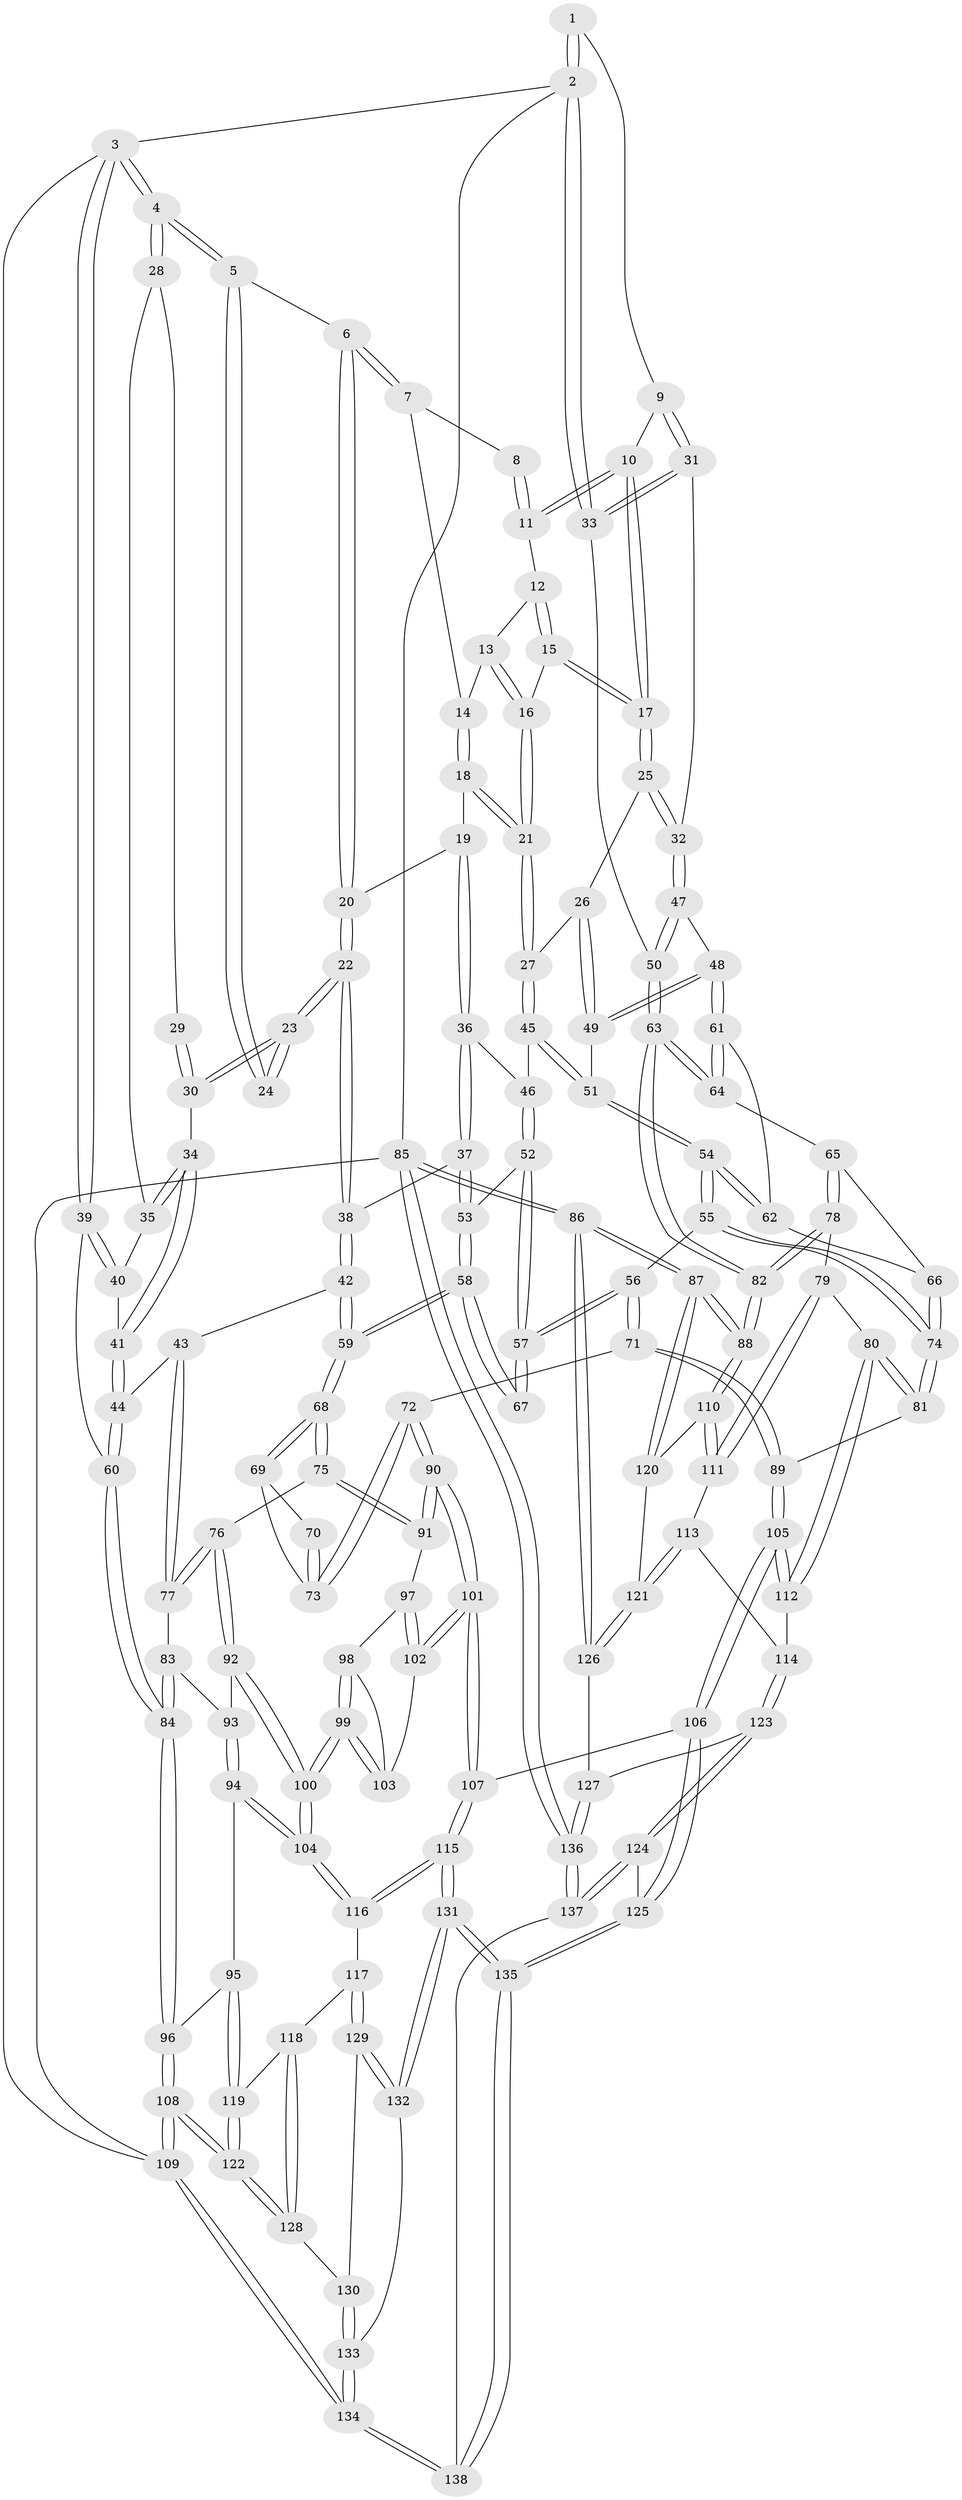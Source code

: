 // coarse degree distribution, {3: 0.14634146341463414, 13: 0.012195121951219513, 5: 0.3170731707317073, 4: 0.4024390243902439, 6: 0.10975609756097561, 1: 0.012195121951219513}
// Generated by graph-tools (version 1.1) at 2025/21/03/04/25 18:21:28]
// undirected, 138 vertices, 342 edges
graph export_dot {
graph [start="1"]
  node [color=gray90,style=filled];
  1 [pos="+0.8467579188723815+0"];
  2 [pos="+1+0"];
  3 [pos="+0+0"];
  4 [pos="+0+0"];
  5 [pos="+0.3265431158496327+0"];
  6 [pos="+0.4507577798002155+0"];
  7 [pos="+0.7092057136168968+0"];
  8 [pos="+0.8091853523824766+0"];
  9 [pos="+0.9366690643889231+0.07453385708183327"];
  10 [pos="+0.8838418115393721+0.09046544227800855"];
  11 [pos="+0.8614321303471844+0.06698748921551739"];
  12 [pos="+0.8135548359684349+0.04752616313924361"];
  13 [pos="+0.7714300827748428+0.0005574843403993163"];
  14 [pos="+0.7179240561324968+0"];
  15 [pos="+0.827614924012276+0.10358425548077507"];
  16 [pos="+0.802881888418451+0.1015589461115014"];
  17 [pos="+0.8529808935453402+0.11981218590794143"];
  18 [pos="+0.6856671097034885+0.1374621282409647"];
  19 [pos="+0.5555294554941964+0.09938120620557371"];
  20 [pos="+0.4492180652732741+0"];
  21 [pos="+0.6895808459095425+0.14882583345308267"];
  22 [pos="+0.3501207498896639+0.22042908124410762"];
  23 [pos="+0.27034301370415403+0.1698750045458606"];
  24 [pos="+0.2195448198986476+0.06900035654200155"];
  25 [pos="+0.8399423551839879+0.19373815210713355"];
  26 [pos="+0.7492969603431383+0.20303492172954266"];
  27 [pos="+0.695816333002926+0.18775054415415457"];
  28 [pos="+0.08040619631850181+0.054497543832419885"];
  29 [pos="+0.12439922168045897+0.06390353837699222"];
  30 [pos="+0.18238882245255122+0.1781767494542602"];
  31 [pos="+1+0.12934040172640196"];
  32 [pos="+0.8898841841394703+0.2245665868977723"];
  33 [pos="+1+0.14309758243501297"];
  34 [pos="+0.16115088478750866+0.18404291721353944"];
  35 [pos="+0.07531777630057361+0.10748180594544268"];
  36 [pos="+0.5128552612815592+0.2110364525725217"];
  37 [pos="+0.4282705493617792+0.24390032875780204"];
  38 [pos="+0.3507899791299819+0.22246837778831072"];
  39 [pos="+0+0.16494633584495266"];
  40 [pos="+0.05083667568436371+0.14971919086908372"];
  41 [pos="+0.0687024614861218+0.2858979155027673"];
  42 [pos="+0.3298548085463279+0.26160132968526345"];
  43 [pos="+0.12900855369063127+0.375160950003205"];
  44 [pos="+0.047721139601042795+0.35546218020723974"];
  45 [pos="+0.6726897142162012+0.2174629163973123"];
  46 [pos="+0.6490358604352962+0.22969758134706159"];
  47 [pos="+0.9026376199844841+0.29134760353712846"];
  48 [pos="+0.8851777209671828+0.34737266399941036"];
  49 [pos="+0.7924628690216439+0.3005237118809675"];
  50 [pos="+1+0.23895628268520258"];
  51 [pos="+0.7217103424376176+0.3549140700613725"];
  52 [pos="+0.5680633072602181+0.3842956345892234"];
  53 [pos="+0.5127327229948295+0.3478124848616112"];
  54 [pos="+0.7160486784818192+0.44438352823477284"];
  55 [pos="+0.7127594714763643+0.449587132508326"];
  56 [pos="+0.6298314823395142+0.45318864939147313"];
  57 [pos="+0.5748772444206682+0.4000016428041179"];
  58 [pos="+0.39672137264116053+0.43841517025315774"];
  59 [pos="+0.3617552118572036+0.45032399311687415"];
  60 [pos="+0+0.42463001284394575"];
  61 [pos="+0.8852027926733228+0.34766554802817184"];
  62 [pos="+0.8748298001558573+0.3575193859292446"];
  63 [pos="+1+0.42045735140122364"];
  64 [pos="+0.9448231929132568+0.3922825828898743"];
  65 [pos="+0.9249026219443935+0.478551395330879"];
  66 [pos="+0.8622995074262331+0.46852919948926924"];
  67 [pos="+0.505901360431369+0.4420501465447622"];
  68 [pos="+0.3531436361226795+0.47856563327992085"];
  69 [pos="+0.45914253055471527+0.49729129079199197"];
  70 [pos="+0.5000796826210977+0.45246431368953943"];
  71 [pos="+0.5824656899708203+0.5479158185431573"];
  72 [pos="+0.5319539899212794+0.5833708699256326"];
  73 [pos="+0.5011062793007667+0.5392209484084233"];
  74 [pos="+0.7781914684659106+0.5360630032178397"];
  75 [pos="+0.34216362767085745+0.4945912773185565"];
  76 [pos="+0.27295685838938316+0.5170836403457465"];
  77 [pos="+0.18732314818466572+0.4587695281341071"];
  78 [pos="+0.9577985157567636+0.5914754533208602"];
  79 [pos="+0.9093732273737914+0.6163471622175039"];
  80 [pos="+0.8170627370477095+0.6142686307048226"];
  81 [pos="+0.8042683515420157+0.6066278535226695"];
  82 [pos="+1+0.5660668177075895"];
  83 [pos="+0.12142338003939954+0.5622399878594905"];
  84 [pos="+0+0.5486000933591655"];
  85 [pos="+1+1"];
  86 [pos="+1+1"];
  87 [pos="+1+0.98781150130046"];
  88 [pos="+1+0.9140963536950305"];
  89 [pos="+0.6965699980843946+0.6544261692072055"];
  90 [pos="+0.5202598357794664+0.6009715219049928"];
  91 [pos="+0.3891204677731288+0.5627179357144177"];
  92 [pos="+0.25348902596737927+0.5771693763999094"];
  93 [pos="+0.12694049710949554+0.5691038941754673"];
  94 [pos="+0.16641605204298757+0.7067054159438814"];
  95 [pos="+0.018272142879992403+0.6813029521721263"];
  96 [pos="+0+0.5725279010342481"];
  97 [pos="+0.38078251864784374+0.6136545232774492"];
  98 [pos="+0.3695446973080734+0.624155221086964"];
  99 [pos="+0.23919639871816362+0.7199061028352735"];
  100 [pos="+0.23542478990114185+0.7208958739087318"];
  101 [pos="+0.5116330846343508+0.7319572708748239"];
  102 [pos="+0.46359394780071367+0.716432623517179"];
  103 [pos="+0.38989357200772623+0.7137730958213844"];
  104 [pos="+0.2243163177719891+0.7339939500501887"];
  105 [pos="+0.6113636088702797+0.7758840315482035"];
  106 [pos="+0.5813764402796939+0.7957648344497786"];
  107 [pos="+0.5194709011239715+0.7458981691248858"];
  108 [pos="+0+1"];
  109 [pos="+0+1"];
  110 [pos="+0.9476800786351666+0.7805424097467472"];
  111 [pos="+0.9468779599802687+0.7799963461532896"];
  112 [pos="+0.8057139876605512+0.7797194118272492"];
  113 [pos="+0.9173389224788456+0.7860157575750771"];
  114 [pos="+0.8152504736905236+0.7937023800541315"];
  115 [pos="+0.30566411863372034+0.8733573869444237"];
  116 [pos="+0.2245685457146573+0.7398868885941791"];
  117 [pos="+0.13798899242435667+0.8242418964069024"];
  118 [pos="+0.11620722735760662+0.8254981755896784"];
  119 [pos="+0.04506127211622853+0.8213969869460604"];
  120 [pos="+0.9122183348048414+0.8840814059808094"];
  121 [pos="+0.8604026775317458+0.912158467167232"];
  122 [pos="+0+0.8765727755168755"];
  123 [pos="+0.8076268374686746+0.8878010953128475"];
  124 [pos="+0.642973543105754+0.9214146964581205"];
  125 [pos="+0.582532434800307+0.8074044816682927"];
  126 [pos="+0.8539560659694113+0.9166137360859948"];
  127 [pos="+0.8428744556077699+0.919748983373537"];
  128 [pos="+0.058220694580943304+0.8867125067736772"];
  129 [pos="+0.12756845822013174+0.8944256434560097"];
  130 [pos="+0.0620073272192145+0.8884354755446487"];
  131 [pos="+0.3212109528216477+1"];
  132 [pos="+0.13092896904586052+0.9150428395405763"];
  133 [pos="+0.08888087428284716+0.9566615799106941"];
  134 [pos="+0+1"];
  135 [pos="+0.3296628388085344+1"];
  136 [pos="+0.8495201892594462+1"];
  137 [pos="+0.6239155107403374+1"];
  138 [pos="+0.3384130547266508+1"];
  1 -- 2;
  1 -- 2;
  1 -- 9;
  2 -- 3;
  2 -- 33;
  2 -- 33;
  2 -- 85;
  3 -- 4;
  3 -- 4;
  3 -- 39;
  3 -- 39;
  3 -- 109;
  4 -- 5;
  4 -- 5;
  4 -- 28;
  4 -- 28;
  5 -- 6;
  5 -- 24;
  5 -- 24;
  6 -- 7;
  6 -- 7;
  6 -- 20;
  6 -- 20;
  7 -- 8;
  7 -- 14;
  8 -- 11;
  8 -- 11;
  9 -- 10;
  9 -- 31;
  9 -- 31;
  10 -- 11;
  10 -- 11;
  10 -- 17;
  10 -- 17;
  11 -- 12;
  12 -- 13;
  12 -- 15;
  12 -- 15;
  13 -- 14;
  13 -- 16;
  13 -- 16;
  14 -- 18;
  14 -- 18;
  15 -- 16;
  15 -- 17;
  15 -- 17;
  16 -- 21;
  16 -- 21;
  17 -- 25;
  17 -- 25;
  18 -- 19;
  18 -- 21;
  18 -- 21;
  19 -- 20;
  19 -- 36;
  19 -- 36;
  20 -- 22;
  20 -- 22;
  21 -- 27;
  21 -- 27;
  22 -- 23;
  22 -- 23;
  22 -- 38;
  22 -- 38;
  23 -- 24;
  23 -- 24;
  23 -- 30;
  23 -- 30;
  25 -- 26;
  25 -- 32;
  25 -- 32;
  26 -- 27;
  26 -- 49;
  26 -- 49;
  27 -- 45;
  27 -- 45;
  28 -- 29;
  28 -- 35;
  29 -- 30;
  29 -- 30;
  30 -- 34;
  31 -- 32;
  31 -- 33;
  31 -- 33;
  32 -- 47;
  32 -- 47;
  33 -- 50;
  34 -- 35;
  34 -- 35;
  34 -- 41;
  34 -- 41;
  35 -- 40;
  36 -- 37;
  36 -- 37;
  36 -- 46;
  37 -- 38;
  37 -- 53;
  37 -- 53;
  38 -- 42;
  38 -- 42;
  39 -- 40;
  39 -- 40;
  39 -- 60;
  40 -- 41;
  41 -- 44;
  41 -- 44;
  42 -- 43;
  42 -- 59;
  42 -- 59;
  43 -- 44;
  43 -- 77;
  43 -- 77;
  44 -- 60;
  44 -- 60;
  45 -- 46;
  45 -- 51;
  45 -- 51;
  46 -- 52;
  46 -- 52;
  47 -- 48;
  47 -- 50;
  47 -- 50;
  48 -- 49;
  48 -- 49;
  48 -- 61;
  48 -- 61;
  49 -- 51;
  50 -- 63;
  50 -- 63;
  51 -- 54;
  51 -- 54;
  52 -- 53;
  52 -- 57;
  52 -- 57;
  53 -- 58;
  53 -- 58;
  54 -- 55;
  54 -- 55;
  54 -- 62;
  54 -- 62;
  55 -- 56;
  55 -- 74;
  55 -- 74;
  56 -- 57;
  56 -- 57;
  56 -- 71;
  56 -- 71;
  57 -- 67;
  57 -- 67;
  58 -- 59;
  58 -- 59;
  58 -- 67;
  58 -- 67;
  59 -- 68;
  59 -- 68;
  60 -- 84;
  60 -- 84;
  61 -- 62;
  61 -- 64;
  61 -- 64;
  62 -- 66;
  63 -- 64;
  63 -- 64;
  63 -- 82;
  63 -- 82;
  64 -- 65;
  65 -- 66;
  65 -- 78;
  65 -- 78;
  66 -- 74;
  66 -- 74;
  68 -- 69;
  68 -- 69;
  68 -- 75;
  68 -- 75;
  69 -- 70;
  69 -- 73;
  70 -- 73;
  70 -- 73;
  71 -- 72;
  71 -- 89;
  71 -- 89;
  72 -- 73;
  72 -- 73;
  72 -- 90;
  72 -- 90;
  74 -- 81;
  74 -- 81;
  75 -- 76;
  75 -- 91;
  75 -- 91;
  76 -- 77;
  76 -- 77;
  76 -- 92;
  76 -- 92;
  77 -- 83;
  78 -- 79;
  78 -- 82;
  78 -- 82;
  79 -- 80;
  79 -- 111;
  79 -- 111;
  80 -- 81;
  80 -- 81;
  80 -- 112;
  80 -- 112;
  81 -- 89;
  82 -- 88;
  82 -- 88;
  83 -- 84;
  83 -- 84;
  83 -- 93;
  84 -- 96;
  84 -- 96;
  85 -- 86;
  85 -- 86;
  85 -- 136;
  85 -- 136;
  85 -- 109;
  86 -- 87;
  86 -- 87;
  86 -- 126;
  86 -- 126;
  87 -- 88;
  87 -- 88;
  87 -- 120;
  87 -- 120;
  88 -- 110;
  88 -- 110;
  89 -- 105;
  89 -- 105;
  90 -- 91;
  90 -- 91;
  90 -- 101;
  90 -- 101;
  91 -- 97;
  92 -- 93;
  92 -- 100;
  92 -- 100;
  93 -- 94;
  93 -- 94;
  94 -- 95;
  94 -- 104;
  94 -- 104;
  95 -- 96;
  95 -- 119;
  95 -- 119;
  96 -- 108;
  96 -- 108;
  97 -- 98;
  97 -- 102;
  97 -- 102;
  98 -- 99;
  98 -- 99;
  98 -- 103;
  99 -- 100;
  99 -- 100;
  99 -- 103;
  99 -- 103;
  100 -- 104;
  100 -- 104;
  101 -- 102;
  101 -- 102;
  101 -- 107;
  101 -- 107;
  102 -- 103;
  104 -- 116;
  104 -- 116;
  105 -- 106;
  105 -- 106;
  105 -- 112;
  105 -- 112;
  106 -- 107;
  106 -- 125;
  106 -- 125;
  107 -- 115;
  107 -- 115;
  108 -- 109;
  108 -- 109;
  108 -- 122;
  108 -- 122;
  109 -- 134;
  109 -- 134;
  110 -- 111;
  110 -- 111;
  110 -- 120;
  111 -- 113;
  112 -- 114;
  113 -- 114;
  113 -- 121;
  113 -- 121;
  114 -- 123;
  114 -- 123;
  115 -- 116;
  115 -- 116;
  115 -- 131;
  115 -- 131;
  116 -- 117;
  117 -- 118;
  117 -- 129;
  117 -- 129;
  118 -- 119;
  118 -- 128;
  118 -- 128;
  119 -- 122;
  119 -- 122;
  120 -- 121;
  121 -- 126;
  121 -- 126;
  122 -- 128;
  122 -- 128;
  123 -- 124;
  123 -- 124;
  123 -- 127;
  124 -- 125;
  124 -- 137;
  124 -- 137;
  125 -- 135;
  125 -- 135;
  126 -- 127;
  127 -- 136;
  127 -- 136;
  128 -- 130;
  129 -- 130;
  129 -- 132;
  129 -- 132;
  130 -- 133;
  130 -- 133;
  131 -- 132;
  131 -- 132;
  131 -- 135;
  131 -- 135;
  132 -- 133;
  133 -- 134;
  133 -- 134;
  134 -- 138;
  134 -- 138;
  135 -- 138;
  135 -- 138;
  136 -- 137;
  136 -- 137;
  137 -- 138;
}
